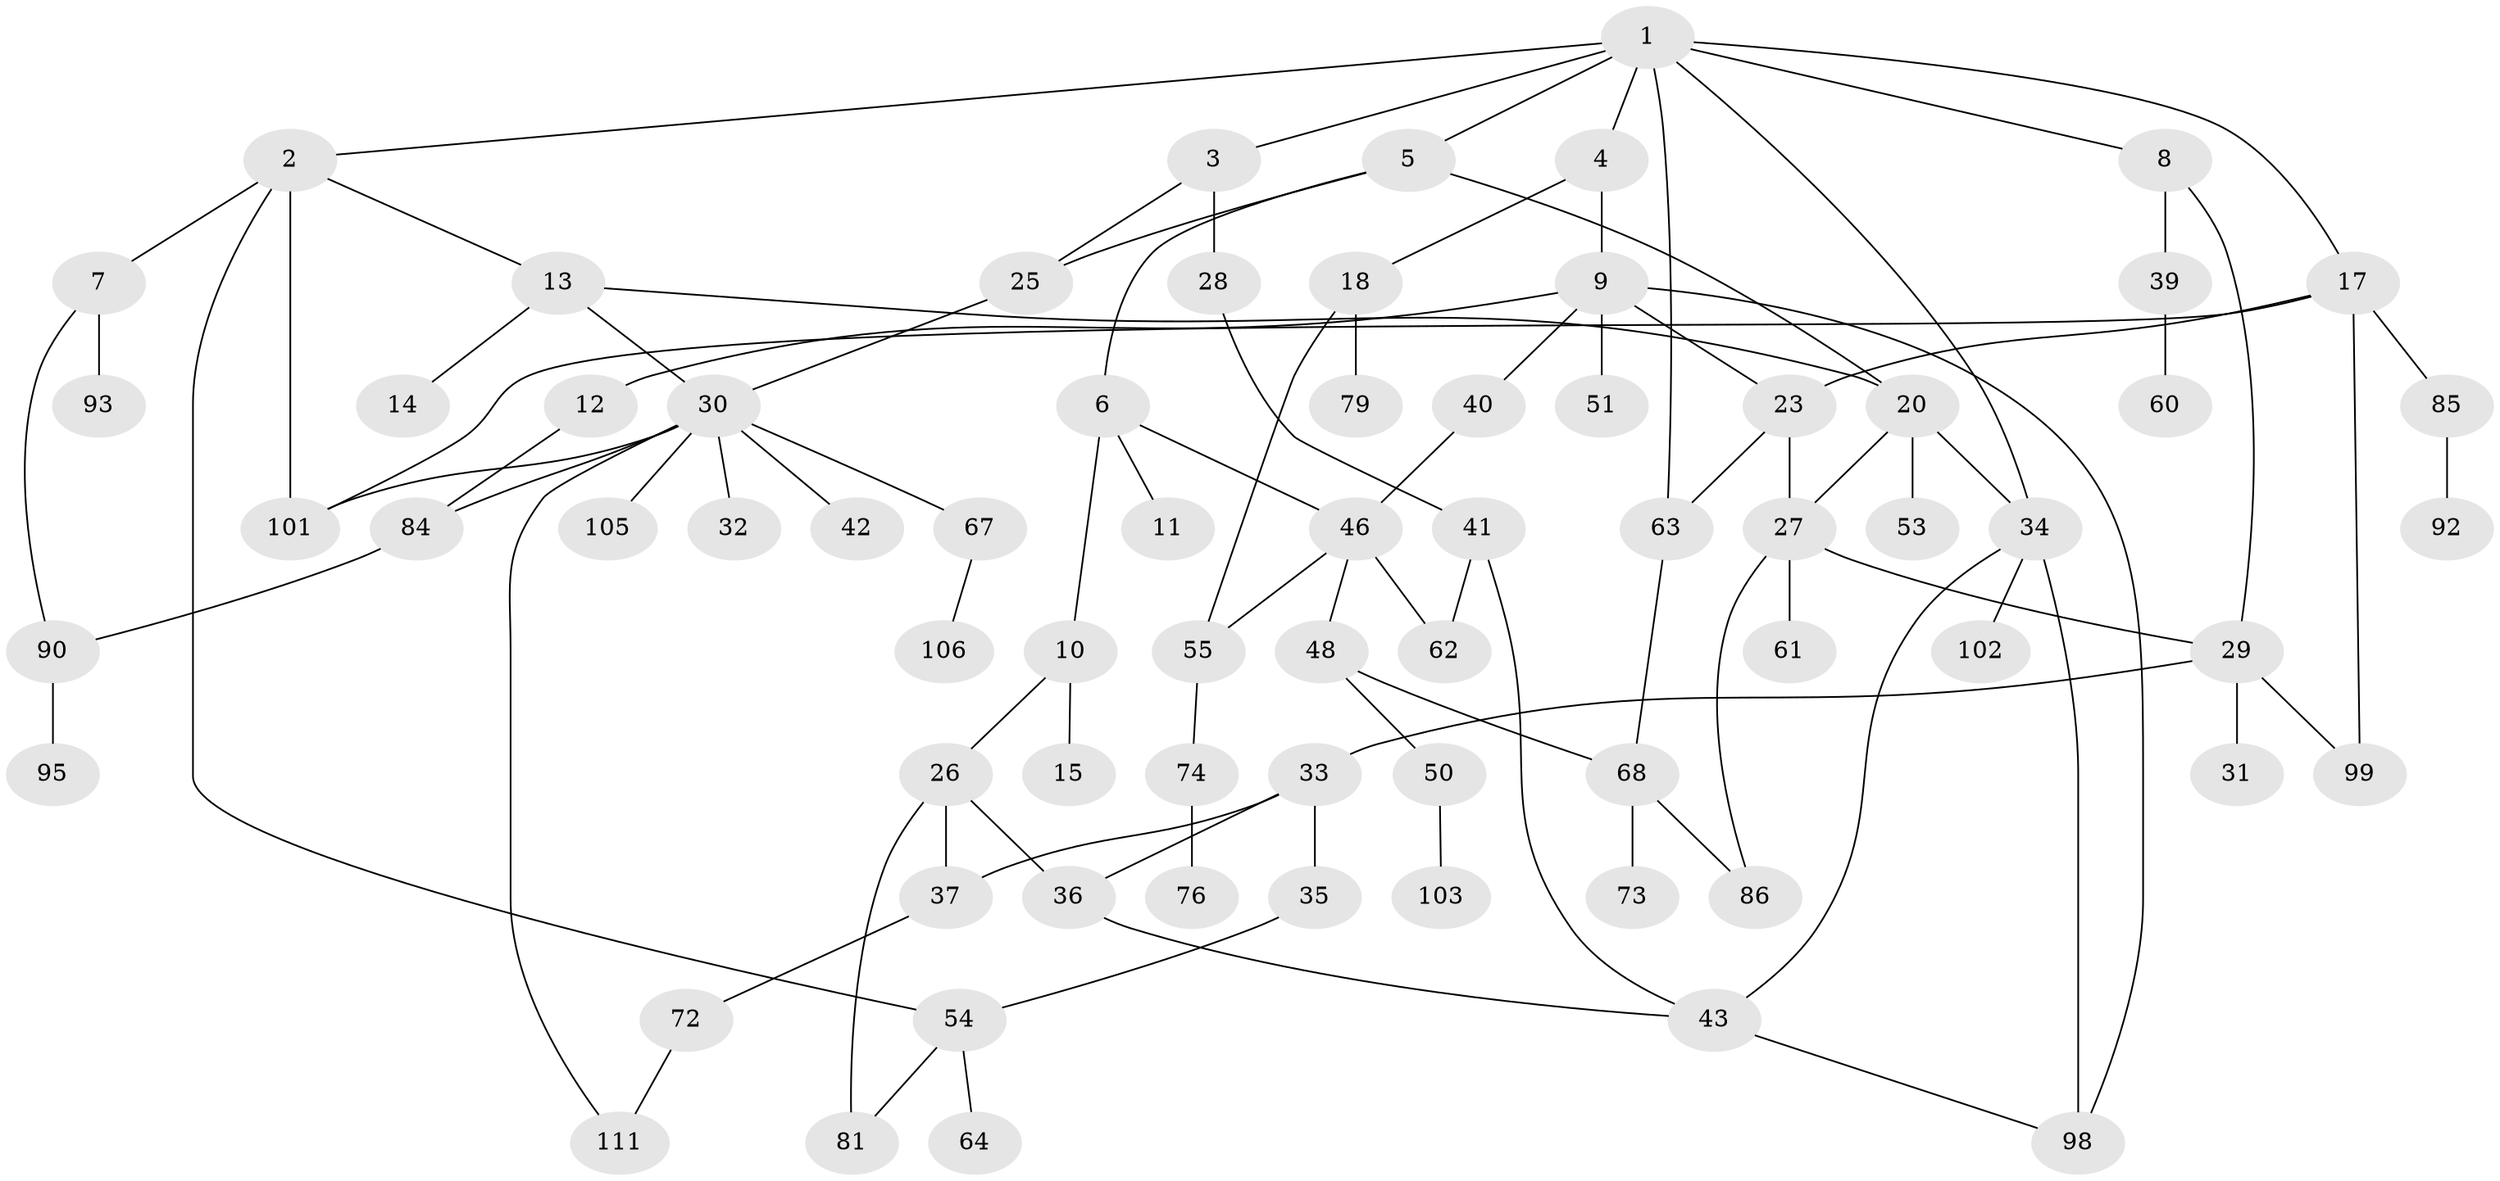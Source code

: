 // original degree distribution, {8: 0.009009009009009009, 6: 0.02702702702702703, 3: 0.2072072072072072, 4: 0.0990990990990991, 5: 0.05405405405405406, 2: 0.2882882882882883, 7: 0.009009009009009009, 1: 0.3063063063063063}
// Generated by graph-tools (version 1.1) at 2025/41/03/06/25 10:41:30]
// undirected, 72 vertices, 98 edges
graph export_dot {
graph [start="1"]
  node [color=gray90,style=filled];
  1 [super="+104"];
  2 [super="+47"];
  3 [super="+78"];
  4 [super="+70"];
  5 [super="+57"];
  6 [super="+16"];
  7;
  8 [super="+38"];
  9 [super="+22"];
  10;
  11 [super="+21"];
  12 [super="+94"];
  13 [super="+88"];
  14;
  15 [super="+19"];
  17 [super="+52"];
  18 [super="+59"];
  20 [super="+45"];
  23 [super="+24"];
  25;
  26;
  27 [super="+44"];
  28 [super="+82"];
  29 [super="+100"];
  30 [super="+66"];
  31;
  32;
  33;
  34 [super="+77"];
  35;
  36;
  37 [super="+80"];
  39;
  40 [super="+75"];
  41 [super="+108"];
  42;
  43 [super="+89"];
  46 [super="+49"];
  48;
  50;
  51 [super="+56"];
  53 [super="+58"];
  54 [super="+71"];
  55 [super="+65"];
  60 [super="+91"];
  61;
  62 [super="+87"];
  63;
  64;
  67;
  68 [super="+69"];
  72 [super="+110"];
  73 [super="+107"];
  74 [super="+83"];
  76;
  79;
  81;
  84;
  85;
  86;
  90 [super="+96"];
  92 [super="+97"];
  93;
  95;
  98;
  99;
  101 [super="+109"];
  102;
  103;
  105;
  106;
  111;
  1 -- 2;
  1 -- 3;
  1 -- 4;
  1 -- 5;
  1 -- 8;
  1 -- 17;
  1 -- 34;
  1 -- 63;
  2 -- 7;
  2 -- 13;
  2 -- 54;
  2 -- 101;
  3 -- 28;
  3 -- 25;
  4 -- 9;
  4 -- 18;
  5 -- 6;
  5 -- 20;
  5 -- 25;
  6 -- 10;
  6 -- 11;
  6 -- 46;
  7 -- 93;
  7 -- 90;
  8 -- 29;
  8 -- 39;
  9 -- 12;
  9 -- 23;
  9 -- 40;
  9 -- 51;
  9 -- 98;
  10 -- 15;
  10 -- 26;
  12 -- 84;
  13 -- 14;
  13 -- 30;
  13 -- 20;
  17 -- 85;
  17 -- 101;
  17 -- 99;
  17 -- 23;
  18 -- 79;
  18 -- 55;
  20 -- 53;
  20 -- 34;
  20 -- 27;
  23 -- 27;
  23 -- 63;
  25 -- 30;
  26 -- 37;
  26 -- 81;
  26 -- 36;
  27 -- 29;
  27 -- 61;
  27 -- 86;
  28 -- 41;
  29 -- 31;
  29 -- 33;
  29 -- 99;
  30 -- 32;
  30 -- 42;
  30 -- 84;
  30 -- 111;
  30 -- 67;
  30 -- 101;
  30 -- 105;
  33 -- 35;
  33 -- 36;
  33 -- 37;
  34 -- 98;
  34 -- 43;
  34 -- 102;
  35 -- 54;
  36 -- 43;
  37 -- 72;
  39 -- 60;
  40 -- 46;
  41 -- 43;
  41 -- 62;
  43 -- 98;
  46 -- 48;
  46 -- 55;
  46 -- 62;
  48 -- 50;
  48 -- 68;
  50 -- 103;
  54 -- 64;
  54 -- 81;
  55 -- 74;
  63 -- 68;
  67 -- 106;
  68 -- 73;
  68 -- 86;
  72 -- 111;
  74 -- 76;
  84 -- 90;
  85 -- 92;
  90 -- 95;
}
